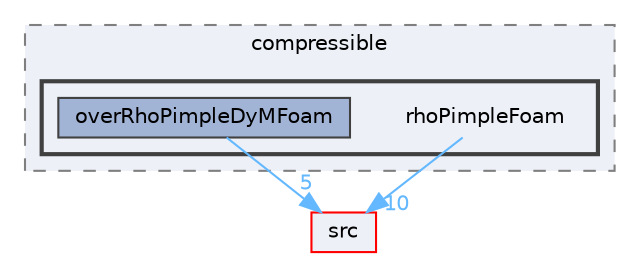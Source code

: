 digraph "applications/solvers/compressible/rhoPimpleFoam"
{
 // LATEX_PDF_SIZE
  bgcolor="transparent";
  edge [fontname=Helvetica,fontsize=10,labelfontname=Helvetica,labelfontsize=10];
  node [fontname=Helvetica,fontsize=10,shape=box,height=0.2,width=0.4];
  compound=true
  subgraph clusterdir_ec6fbd2e4e71296a5c4843bd2aa1db19 {
    graph [ bgcolor="#edf0f7", pencolor="grey50", label="compressible", fontname=Helvetica,fontsize=10 style="filled,dashed", URL="dir_ec6fbd2e4e71296a5c4843bd2aa1db19.html",tooltip=""]
  subgraph clusterdir_2025a31a9eeef68e4ac8ec5ebf0b177c {
    graph [ bgcolor="#edf0f7", pencolor="grey25", label="", fontname=Helvetica,fontsize=10 style="filled,bold", URL="dir_2025a31a9eeef68e4ac8ec5ebf0b177c.html",tooltip=""]
    dir_2025a31a9eeef68e4ac8ec5ebf0b177c [shape=plaintext, label="rhoPimpleFoam"];
  dir_da5023477afa0564743381c50203551c [label="overRhoPimpleDyMFoam", fillcolor="#a2b4d6", color="grey25", style="filled", URL="dir_da5023477afa0564743381c50203551c.html",tooltip=""];
  }
  }
  dir_68267d1309a1af8e8297ef4c3efbcdba [label="src", fillcolor="#edf0f7", color="red", style="filled", URL="dir_68267d1309a1af8e8297ef4c3efbcdba.html",tooltip=""];
  dir_2025a31a9eeef68e4ac8ec5ebf0b177c->dir_68267d1309a1af8e8297ef4c3efbcdba [headlabel="10", labeldistance=1.5 headhref="dir_003341_003729.html" href="dir_003341_003729.html" color="steelblue1" fontcolor="steelblue1"];
  dir_da5023477afa0564743381c50203551c->dir_68267d1309a1af8e8297ef4c3efbcdba [headlabel="5", labeldistance=1.5 headhref="dir_002750_003729.html" href="dir_002750_003729.html" color="steelblue1" fontcolor="steelblue1"];
}
